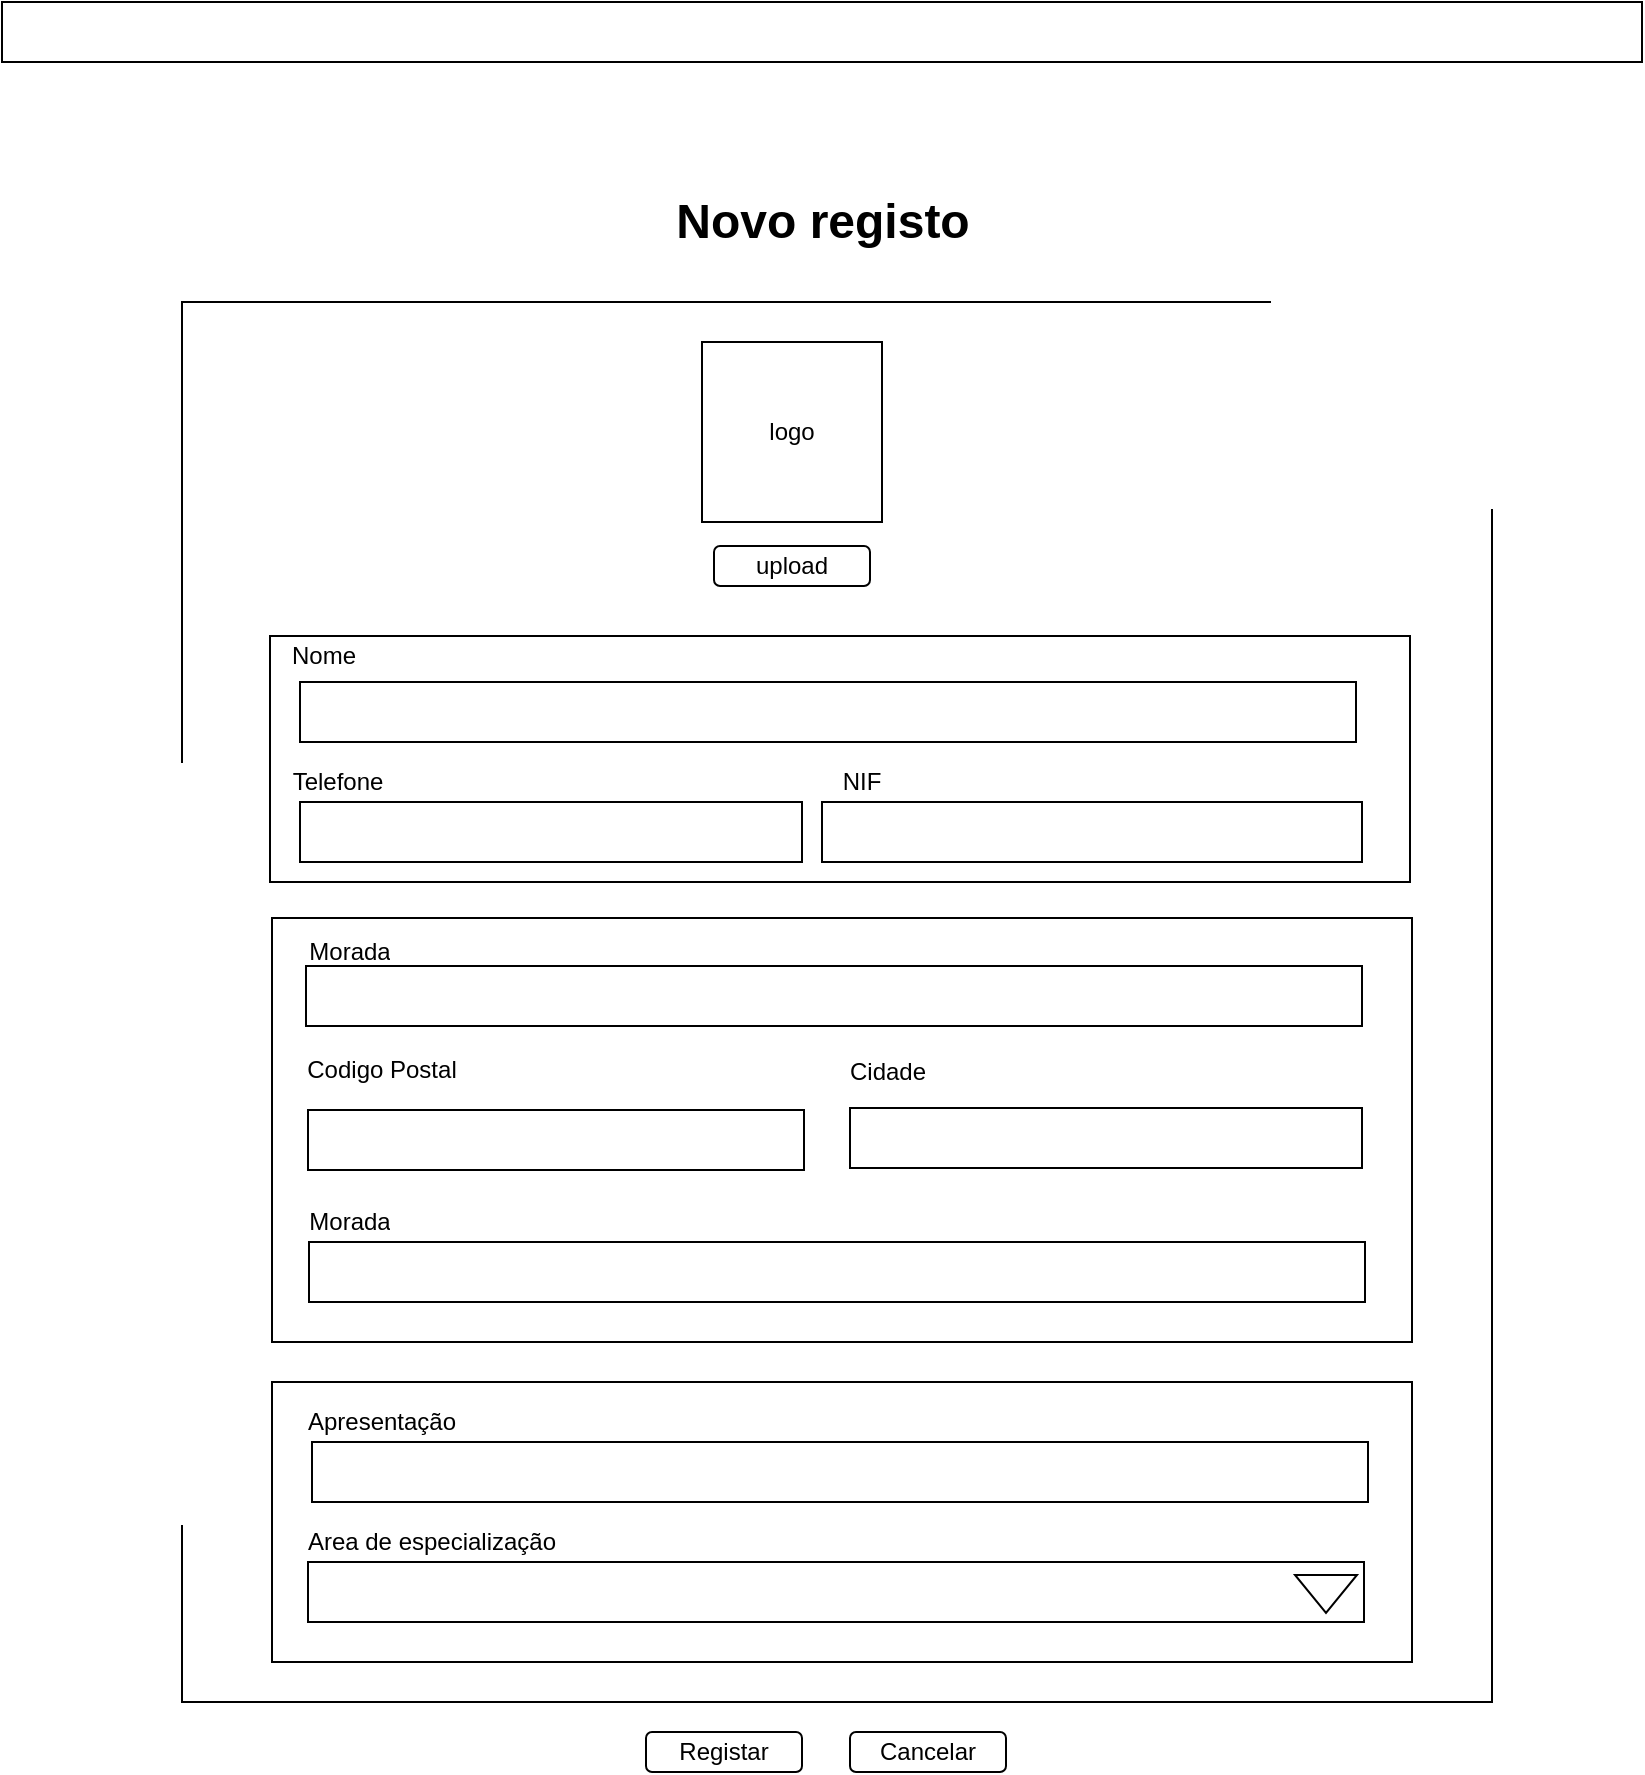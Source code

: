 <mxfile version="22.1.4" type="device">
  <diagram name="Page-1" id="OTMkpfbdok4QF9HdCuu1">
    <mxGraphModel dx="1106" dy="623" grid="1" gridSize="10" guides="1" tooltips="1" connect="1" arrows="1" fold="1" page="1" pageScale="1" pageWidth="850" pageHeight="1100" math="0" shadow="0">
      <root>
        <mxCell id="0" />
        <mxCell id="1" parent="0" />
        <mxCell id="ut0kZaqvtnuqAE0CNnaf-9" value="" style="rounded=0;whiteSpace=wrap;html=1;" parent="1" vertex="1">
          <mxGeometry x="30" width="820" height="30" as="geometry" />
        </mxCell>
        <mxCell id="ut0kZaqvtnuqAE0CNnaf-10" value="" style="rounded=0;whiteSpace=wrap;html=1;" parent="1" vertex="1">
          <mxGeometry x="380" y="640" width="120" height="30" as="geometry" />
        </mxCell>
        <mxCell id="ut0kZaqvtnuqAE0CNnaf-17" value="" style="rounded=0;whiteSpace=wrap;html=1;" parent="1" vertex="1">
          <mxGeometry x="120" y="150" width="655" height="700" as="geometry" />
        </mxCell>
        <mxCell id="ut0kZaqvtnuqAE0CNnaf-18" value="" style="rounded=0;whiteSpace=wrap;html=1;" parent="1" vertex="1">
          <mxGeometry x="165" y="458" width="570" height="212" as="geometry" />
        </mxCell>
        <mxCell id="ut0kZaqvtnuqAE0CNnaf-19" value="" style="rounded=0;whiteSpace=wrap;html=1;" parent="1" vertex="1">
          <mxGeometry x="164" y="317" width="570" height="123" as="geometry" />
        </mxCell>
        <mxCell id="HrTbsQznbyTT4uqUS8rh-1" value="Novo registo" style="text;strokeColor=none;fillColor=none;html=1;fontSize=24;fontStyle=1;verticalAlign=middle;align=center;" parent="1" vertex="1">
          <mxGeometry x="390" y="90" width="100" height="40" as="geometry" />
        </mxCell>
        <mxCell id="HrTbsQznbyTT4uqUS8rh-2" value="logo" style="whiteSpace=wrap;html=1;aspect=fixed;" parent="1" vertex="1">
          <mxGeometry x="380" y="170" width="90" height="90" as="geometry" />
        </mxCell>
        <mxCell id="HrTbsQznbyTT4uqUS8rh-4" value="upload" style="rounded=1;html=1;whiteSpace=wrap;align=center;verticalAlign=middle;fontStyle=0;fontSize=12;sketch=0;" parent="1" vertex="1">
          <mxGeometry x="386" y="272" width="78" height="20" as="geometry" />
        </mxCell>
        <mxCell id="HrTbsQznbyTT4uqUS8rh-5" value="" style="rounded=0;whiteSpace=wrap;html=1;" parent="1" vertex="1">
          <mxGeometry x="182" y="482" width="528" height="30" as="geometry" />
        </mxCell>
        <UserObject label="Morada" placeholders="1" id="HrTbsQznbyTT4uqUS8rh-8">
          <mxCell style="text;html=1;strokeColor=none;fillColor=none;align=center;verticalAlign=middle;whiteSpace=wrap;overflow=hidden;" parent="1" vertex="1">
            <mxGeometry x="124" y="465" width="160" height="20" as="geometry" />
          </mxCell>
        </UserObject>
        <UserObject label="Codigo Postal" placeholders="1" id="HrTbsQznbyTT4uqUS8rh-9">
          <mxCell style="text;html=1;strokeColor=none;fillColor=none;align=center;verticalAlign=middle;whiteSpace=wrap;overflow=hidden;" parent="1" vertex="1">
            <mxGeometry x="140" y="524" width="160" height="20" as="geometry" />
          </mxCell>
        </UserObject>
        <mxCell id="HrTbsQznbyTT4uqUS8rh-10" value="" style="rounded=0;whiteSpace=wrap;html=1;" parent="1" vertex="1">
          <mxGeometry x="183" y="554" width="248" height="30" as="geometry" />
        </mxCell>
        <mxCell id="HrTbsQznbyTT4uqUS8rh-11" value="" style="rounded=0;whiteSpace=wrap;html=1;" parent="1" vertex="1">
          <mxGeometry x="454" y="553" width="256" height="30" as="geometry" />
        </mxCell>
        <UserObject label="Cidade" placeholders="1" id="HrTbsQznbyTT4uqUS8rh-12">
          <mxCell style="text;html=1;strokeColor=none;fillColor=none;align=center;verticalAlign=middle;whiteSpace=wrap;overflow=hidden;" parent="1" vertex="1">
            <mxGeometry x="393" y="525" width="160" height="20" as="geometry" />
          </mxCell>
        </UserObject>
        <mxCell id="HrTbsQznbyTT4uqUS8rh-13" value="" style="rounded=0;whiteSpace=wrap;html=1;" parent="1" vertex="1">
          <mxGeometry x="179" y="340" width="528" height="30" as="geometry" />
        </mxCell>
        <UserObject label="Nome" placeholders="1" id="HrTbsQznbyTT4uqUS8rh-14">
          <mxCell style="text;html=1;strokeColor=none;fillColor=none;align=center;verticalAlign=middle;whiteSpace=wrap;overflow=hidden;" parent="1" vertex="1">
            <mxGeometry x="111" y="317" width="160" height="20" as="geometry" />
          </mxCell>
        </UserObject>
        <UserObject label="Telefone" placeholders="1" id="HrTbsQznbyTT4uqUS8rh-15">
          <mxCell style="text;html=1;strokeColor=none;fillColor=none;align=center;verticalAlign=middle;whiteSpace=wrap;overflow=hidden;" parent="1" vertex="1">
            <mxGeometry x="118" y="380" width="160" height="20" as="geometry" />
          </mxCell>
        </UserObject>
        <mxCell id="HrTbsQznbyTT4uqUS8rh-16" value="" style="rounded=0;whiteSpace=wrap;html=1;" parent="1" vertex="1">
          <mxGeometry x="179" y="400" width="251" height="30" as="geometry" />
        </mxCell>
        <mxCell id="HrTbsQznbyTT4uqUS8rh-17" value="" style="rounded=0;whiteSpace=wrap;html=1;" parent="1" vertex="1">
          <mxGeometry x="440" y="400" width="270" height="30" as="geometry" />
        </mxCell>
        <UserObject label="NIF" placeholders="1" id="HrTbsQznbyTT4uqUS8rh-18">
          <mxCell style="text;html=1;strokeColor=none;fillColor=none;align=center;verticalAlign=middle;whiteSpace=wrap;overflow=hidden;" parent="1" vertex="1">
            <mxGeometry x="380" y="380" width="160" height="20" as="geometry" />
          </mxCell>
        </UserObject>
        <mxCell id="HrTbsQznbyTT4uqUS8rh-19" value="" style="rounded=0;whiteSpace=wrap;html=1;" parent="1" vertex="1">
          <mxGeometry x="183.5" y="620" width="528" height="30" as="geometry" />
        </mxCell>
        <UserObject label="Morada" placeholders="1" id="HrTbsQznbyTT4uqUS8rh-20">
          <mxCell style="text;html=1;strokeColor=none;fillColor=none;align=center;verticalAlign=middle;whiteSpace=wrap;overflow=hidden;" parent="1" vertex="1">
            <mxGeometry x="124" y="600" width="160" height="20" as="geometry" />
          </mxCell>
        </UserObject>
        <mxCell id="HrTbsQznbyTT4uqUS8rh-21" value="Registar" style="rounded=1;html=1;whiteSpace=wrap;align=center;verticalAlign=middle;fontStyle=0;fontSize=12;sketch=0;" parent="1" vertex="1">
          <mxGeometry x="352" y="865" width="78" height="20" as="geometry" />
        </mxCell>
        <mxCell id="HrTbsQznbyTT4uqUS8rh-22" value="" style="rounded=0;whiteSpace=wrap;html=1;" parent="1" vertex="1">
          <mxGeometry x="165" y="690" width="570" height="140" as="geometry" />
        </mxCell>
        <UserObject label="Apresentação" placeholders="1" id="HrTbsQznbyTT4uqUS8rh-23">
          <mxCell style="text;html=1;strokeColor=none;fillColor=none;align=center;verticalAlign=middle;whiteSpace=wrap;overflow=hidden;" parent="1" vertex="1">
            <mxGeometry x="140" y="700" width="160" height="20" as="geometry" />
          </mxCell>
        </UserObject>
        <mxCell id="HrTbsQznbyTT4uqUS8rh-24" value="" style="rounded=0;whiteSpace=wrap;html=1;" parent="1" vertex="1">
          <mxGeometry x="185" y="720" width="528" height="30" as="geometry" />
        </mxCell>
        <UserObject label="Area de especialização" placeholders="1" id="HrTbsQznbyTT4uqUS8rh-25">
          <mxCell style="text;html=1;strokeColor=none;fillColor=none;align=center;verticalAlign=middle;whiteSpace=wrap;overflow=hidden;" parent="1" vertex="1">
            <mxGeometry x="165" y="760" width="160" height="20" as="geometry" />
          </mxCell>
        </UserObject>
        <mxCell id="HrTbsQznbyTT4uqUS8rh-27" value="" style="rounded=0;whiteSpace=wrap;html=1;" parent="1" vertex="1">
          <mxGeometry x="183" y="780" width="528" height="30" as="geometry" />
        </mxCell>
        <mxCell id="zOcazsJbu7FOb5v-FBD9-4" value="Cancelar" style="rounded=1;html=1;whiteSpace=wrap;align=center;verticalAlign=middle;fontStyle=0;fontSize=12;sketch=0;" vertex="1" parent="1">
          <mxGeometry x="454" y="865" width="78" height="20" as="geometry" />
        </mxCell>
        <mxCell id="zOcazsJbu7FOb5v-FBD9-5" value="" style="shape=flexArrow;endArrow=classic;html=1;rounded=0;" edge="1" parent="1">
          <mxGeometry width="50" height="50" relative="1" as="geometry">
            <mxPoint x="692" y="786" as="sourcePoint" />
            <mxPoint x="692" y="806" as="targetPoint" />
          </mxGeometry>
        </mxCell>
      </root>
    </mxGraphModel>
  </diagram>
</mxfile>
